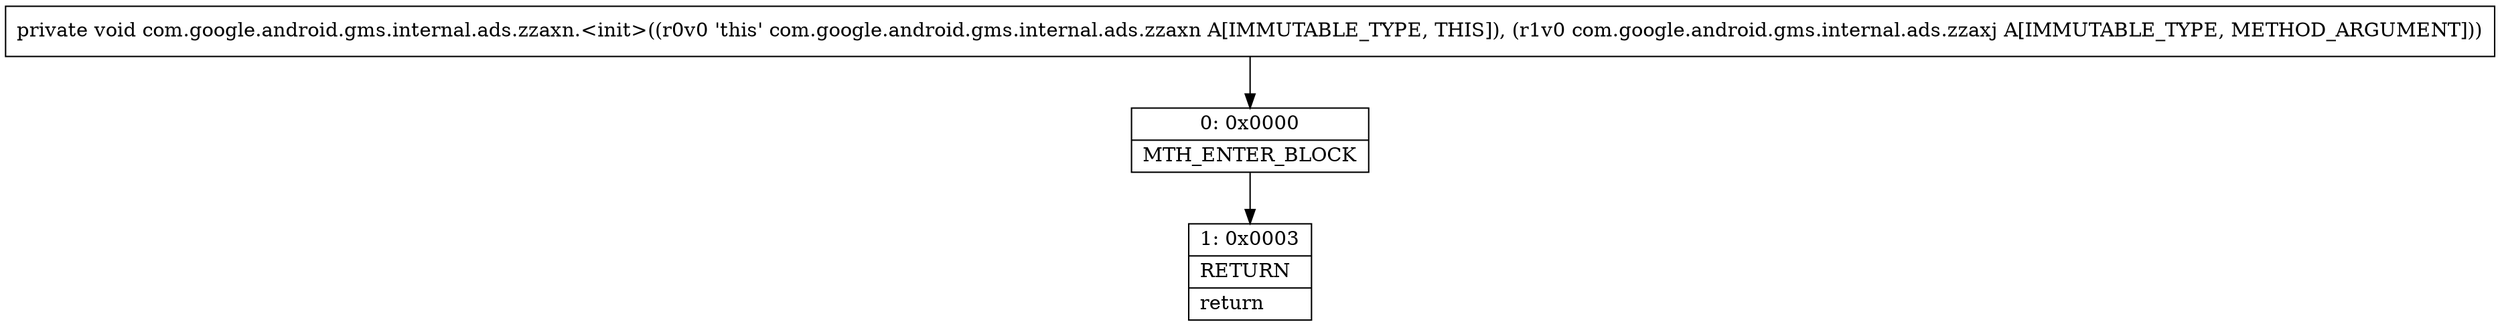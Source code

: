 digraph "CFG forcom.google.android.gms.internal.ads.zzaxn.\<init\>(Lcom\/google\/android\/gms\/internal\/ads\/zzaxj;)V" {
Node_0 [shape=record,label="{0\:\ 0x0000|MTH_ENTER_BLOCK\l}"];
Node_1 [shape=record,label="{1\:\ 0x0003|RETURN\l|return\l}"];
MethodNode[shape=record,label="{private void com.google.android.gms.internal.ads.zzaxn.\<init\>((r0v0 'this' com.google.android.gms.internal.ads.zzaxn A[IMMUTABLE_TYPE, THIS]), (r1v0 com.google.android.gms.internal.ads.zzaxj A[IMMUTABLE_TYPE, METHOD_ARGUMENT])) }"];
MethodNode -> Node_0;
Node_0 -> Node_1;
}

